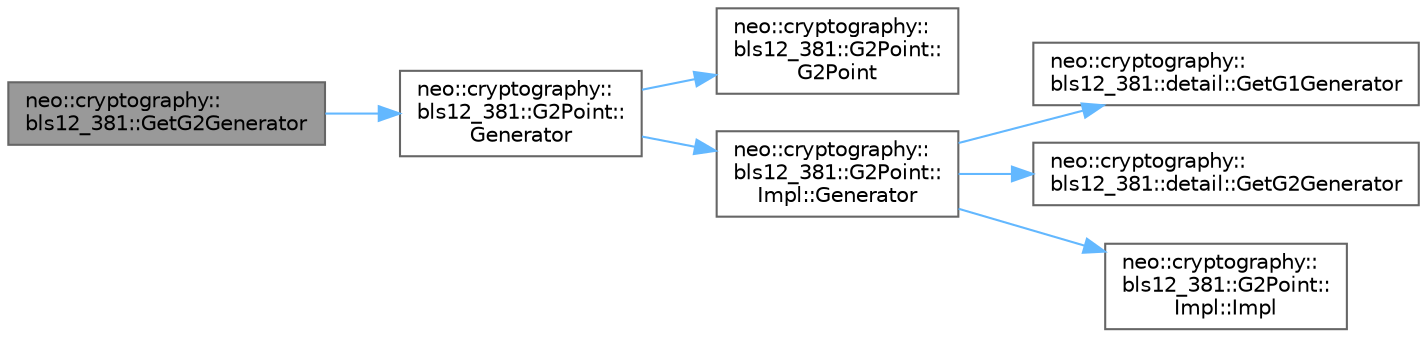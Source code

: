digraph "neo::cryptography::bls12_381::GetG2Generator"
{
 // LATEX_PDF_SIZE
  bgcolor="transparent";
  edge [fontname=Helvetica,fontsize=10,labelfontname=Helvetica,labelfontsize=10];
  node [fontname=Helvetica,fontsize=10,shape=box,height=0.2,width=0.4];
  rankdir="LR";
  Node1 [id="Node000001",label="neo::cryptography::\lbls12_381::GetG2Generator",height=0.2,width=0.4,color="gray40", fillcolor="grey60", style="filled", fontcolor="black",tooltip="Gets the G2 generator point."];
  Node1 -> Node2 [id="edge1_Node000001_Node000002",color="steelblue1",style="solid",tooltip=" "];
  Node2 [id="Node000002",label="neo::cryptography::\lbls12_381::G2Point::\lGenerator",height=0.2,width=0.4,color="grey40", fillcolor="white", style="filled",URL="$classneo_1_1cryptography_1_1bls12__381_1_1_g2_point.html#af976176bc43763b4448498ac1286fa2b",tooltip="Gets the generator point of the G2 curve."];
  Node2 -> Node3 [id="edge2_Node000002_Node000003",color="steelblue1",style="solid",tooltip=" "];
  Node3 [id="Node000003",label="neo::cryptography::\lbls12_381::G2Point::\lG2Point",height=0.2,width=0.4,color="grey40", fillcolor="white", style="filled",URL="$classneo_1_1cryptography_1_1bls12__381_1_1_g2_point.html#a8725c864daf824a1209619b91aee33e5",tooltip="Constructs a G2Point at infinity."];
  Node2 -> Node4 [id="edge3_Node000002_Node000004",color="steelblue1",style="solid",tooltip=" "];
  Node4 [id="Node000004",label="neo::cryptography::\lbls12_381::G2Point::\lImpl::Generator",height=0.2,width=0.4,color="grey40", fillcolor="white", style="filled",URL="$classneo_1_1cryptography_1_1bls12__381_1_1_g2_point_1_1_impl.html#abf99878674f235a9e386c92d9a737c55",tooltip=" "];
  Node4 -> Node5 [id="edge4_Node000004_Node000005",color="steelblue1",style="solid",tooltip=" "];
  Node5 [id="Node000005",label="neo::cryptography::\lbls12_381::detail::GetG1Generator",height=0.2,width=0.4,color="grey40", fillcolor="white", style="filled",URL="$namespaceneo_1_1cryptography_1_1bls12__381_1_1detail.html#a7c4d134fddab53e91ed3d1ad554a05a0",tooltip=" "];
  Node4 -> Node6 [id="edge5_Node000004_Node000006",color="steelblue1",style="solid",tooltip=" "];
  Node6 [id="Node000006",label="neo::cryptography::\lbls12_381::detail::GetG2Generator",height=0.2,width=0.4,color="grey40", fillcolor="white", style="filled",URL="$namespaceneo_1_1cryptography_1_1bls12__381_1_1detail.html#aa209200a2dadc06f9ad11054a7aada12",tooltip=" "];
  Node4 -> Node7 [id="edge6_Node000004_Node000007",color="steelblue1",style="solid",tooltip=" "];
  Node7 [id="Node000007",label="neo::cryptography::\lbls12_381::G2Point::\lImpl::Impl",height=0.2,width=0.4,color="grey40", fillcolor="white", style="filled",URL="$classneo_1_1cryptography_1_1bls12__381_1_1_g2_point_1_1_impl.html#adc63123116e77d279b0ce2b9a3989278",tooltip=" "];
}
